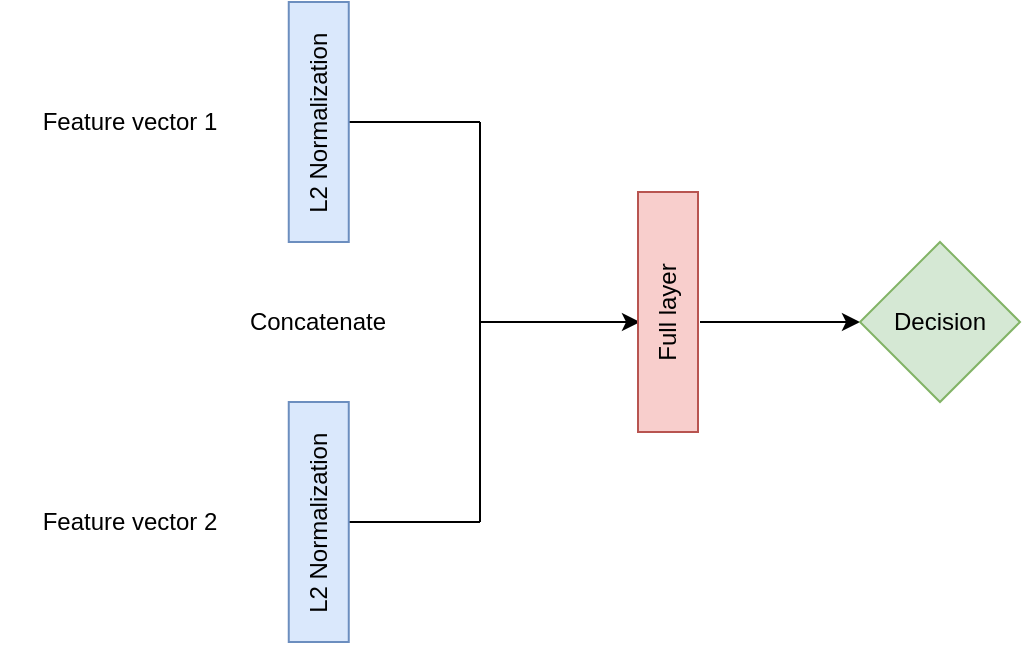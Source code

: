<mxfile version="15.9.1" type="github">
  <diagram id="x4OjMzEdD3lx_cpw1FRj" name="Page-1">
    <mxGraphModel dx="1298" dy="806" grid="1" gridSize="10" guides="1" tooltips="1" connect="1" arrows="1" fold="1" page="1" pageScale="1" pageWidth="827" pageHeight="1169" math="0" shadow="0">
      <root>
        <mxCell id="0" />
        <mxCell id="1" parent="0" />
        <mxCell id="NjA0ODwiRzguW6Djff1i-1" value="Feature vector 1" style="text;html=1;strokeColor=none;fillColor=none;align=center;verticalAlign=middle;whiteSpace=wrap;rounded=0;" vertex="1" parent="1">
          <mxGeometry x="80" y="265" width="130" height="30" as="geometry" />
        </mxCell>
        <mxCell id="NjA0ODwiRzguW6Djff1i-2" value="Feature vector 2" style="text;html=1;strokeColor=none;fillColor=none;align=center;verticalAlign=middle;whiteSpace=wrap;rounded=0;" vertex="1" parent="1">
          <mxGeometry x="80" y="465" width="130" height="30" as="geometry" />
        </mxCell>
        <mxCell id="NjA0ODwiRzguW6Djff1i-7" value="" style="endArrow=none;html=1;rounded=0;exitX=0.5;exitY=1;exitDx=0;exitDy=0;" edge="1" parent="1" source="NjA0ODwiRzguW6Djff1i-12">
          <mxGeometry width="50" height="50" relative="1" as="geometry">
            <mxPoint x="255" y="480" as="sourcePoint" />
            <mxPoint x="320" y="480" as="targetPoint" />
          </mxGeometry>
        </mxCell>
        <mxCell id="NjA0ODwiRzguW6Djff1i-8" value="" style="endArrow=none;html=1;rounded=0;exitX=0.5;exitY=1;exitDx=0;exitDy=0;" edge="1" parent="1" source="NjA0ODwiRzguW6Djff1i-14">
          <mxGeometry width="50" height="50" relative="1" as="geometry">
            <mxPoint x="255" y="275" as="sourcePoint" />
            <mxPoint x="320" y="280" as="targetPoint" />
          </mxGeometry>
        </mxCell>
        <mxCell id="NjA0ODwiRzguW6Djff1i-9" value="" style="endArrow=none;html=1;rounded=0;" edge="1" parent="1">
          <mxGeometry width="50" height="50" relative="1" as="geometry">
            <mxPoint x="320" y="480" as="sourcePoint" />
            <mxPoint x="320" y="280" as="targetPoint" />
          </mxGeometry>
        </mxCell>
        <mxCell id="NjA0ODwiRzguW6Djff1i-12" value="L2 Normalization" style="rounded=0;whiteSpace=wrap;html=1;rotation=-90;fillColor=#dae8fc;strokeColor=#6c8ebf;" vertex="1" parent="1">
          <mxGeometry x="179.38" y="465" width="120" height="30" as="geometry" />
        </mxCell>
        <mxCell id="NjA0ODwiRzguW6Djff1i-14" value="L2 Normalization" style="rounded=0;whiteSpace=wrap;html=1;rotation=-90;fillColor=#dae8fc;strokeColor=#6c8ebf;" vertex="1" parent="1">
          <mxGeometry x="179.38" y="265" width="120" height="30" as="geometry" />
        </mxCell>
        <mxCell id="NjA0ODwiRzguW6Djff1i-15" value="" style="endArrow=classic;html=1;rounded=0;" edge="1" parent="1">
          <mxGeometry width="50" height="50" relative="1" as="geometry">
            <mxPoint x="320" y="380" as="sourcePoint" />
            <mxPoint x="400" y="380" as="targetPoint" />
          </mxGeometry>
        </mxCell>
        <mxCell id="NjA0ODwiRzguW6Djff1i-16" value="Concatenate" style="text;html=1;strokeColor=none;fillColor=none;align=center;verticalAlign=middle;whiteSpace=wrap;rounded=0;" vertex="1" parent="1">
          <mxGeometry x="199.38" y="365" width="80" height="30" as="geometry" />
        </mxCell>
        <mxCell id="NjA0ODwiRzguW6Djff1i-17" value="Full layer" style="rounded=0;whiteSpace=wrap;html=1;rotation=-90;fillColor=#f8cecc;strokeColor=#b85450;" vertex="1" parent="1">
          <mxGeometry x="354" y="360" width="120" height="30" as="geometry" />
        </mxCell>
        <mxCell id="NjA0ODwiRzguW6Djff1i-18" value="" style="endArrow=classic;html=1;rounded=0;" edge="1" parent="1">
          <mxGeometry width="50" height="50" relative="1" as="geometry">
            <mxPoint x="430" y="380" as="sourcePoint" />
            <mxPoint x="510" y="380" as="targetPoint" />
          </mxGeometry>
        </mxCell>
        <mxCell id="NjA0ODwiRzguW6Djff1i-20" value="Decision" style="rhombus;whiteSpace=wrap;html=1;fillColor=#d5e8d4;strokeColor=#82b366;" vertex="1" parent="1">
          <mxGeometry x="510" y="340" width="80" height="80" as="geometry" />
        </mxCell>
      </root>
    </mxGraphModel>
  </diagram>
</mxfile>
